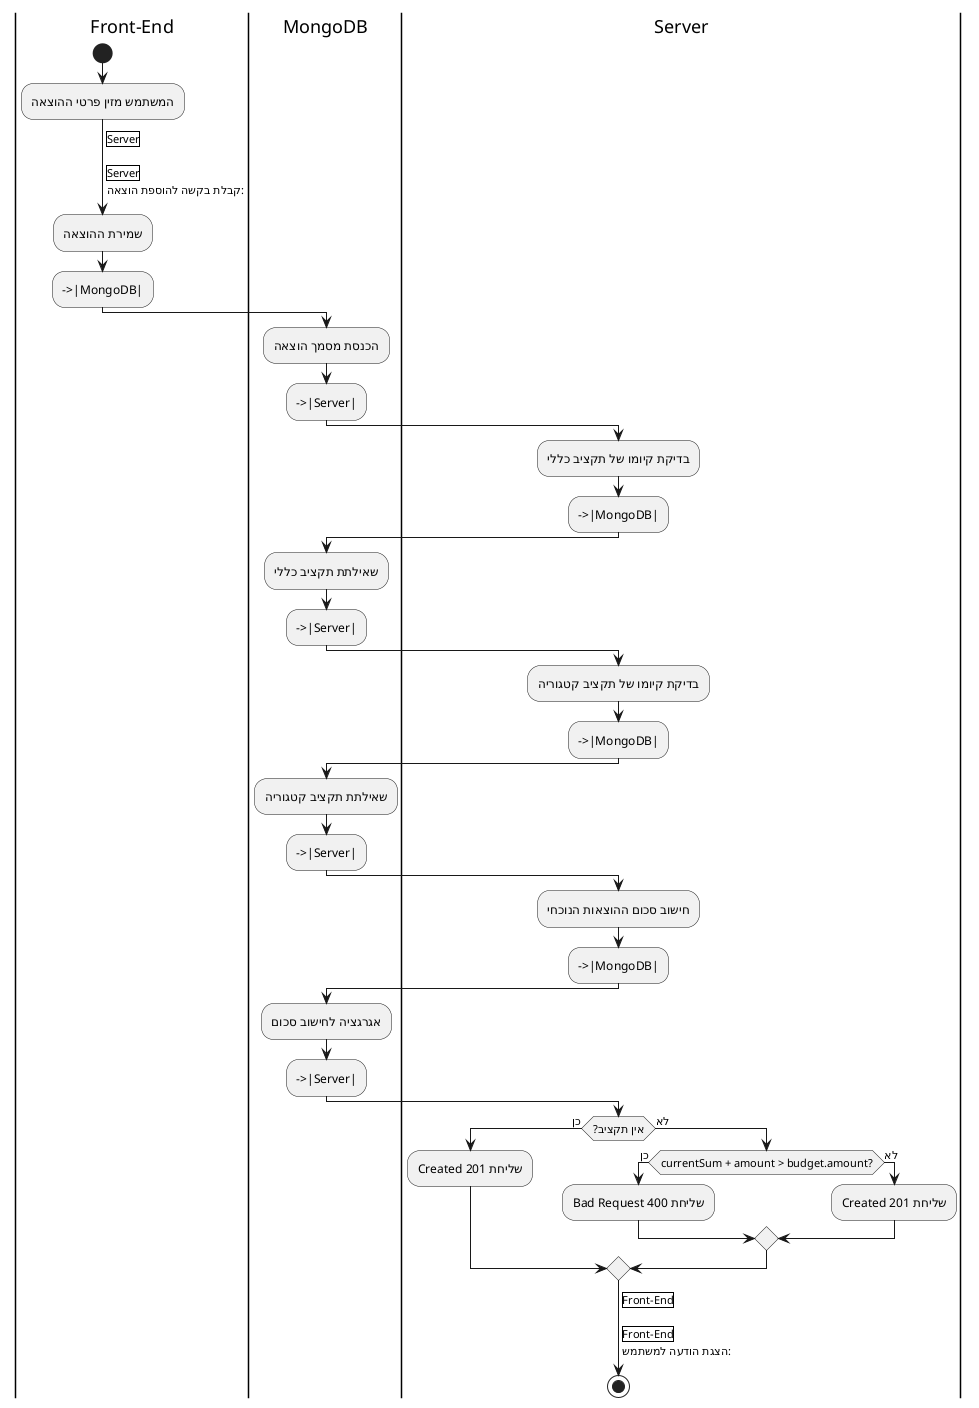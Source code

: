 @startuml addExpenseAD
|Front-End|
start
:המשתמש מזין פרטי ההוצאה;
->|Server|

|Server|
:קבלת בקשה להוספת הוצאה;
:שמירת ההוצאה;
-->|MongoDB|

|MongoDB|
:הכנסת מסמך הוצאה;
-->|Server|

|Server|
:בדיקת קיומו של תקציב כללי;
-->|MongoDB|

|MongoDB|
:שאילתת תקציב כללי;
-->|Server|

|Server|
:בדיקת קיומו של תקציב קטגוריה;
-->|MongoDB|

|MongoDB|
:שאילתת תקציב קטגוריה;
-->|Server|

|Server|
:חישוב סכום ההוצאות הנוכחי;
-->|MongoDB|

|MongoDB|
:אגרגציה לחישוב סכום;
-->|Server|

|Server|
if (אין תקציב?) then (כן)
  :שליחת 201 Created;
else (לא)
  if (currentSum + amount > budget.amount?) then (כן)
    :שליחת 400 Bad Request;
  else (לא)
    :שליחת 201 Created;
  endif
endif
->|Front-End|

|Front-End|
:הצגת הודעה למשתמש;
stop
@enduml
